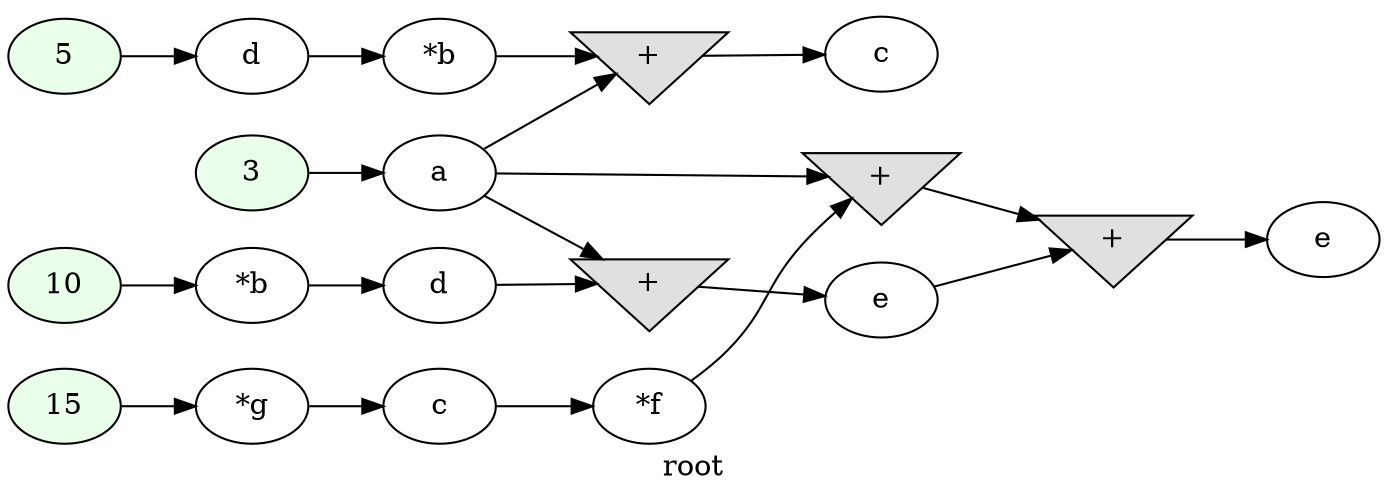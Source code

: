 digraph G
{
rankdir=LR;
label = "root";
	node_000001 [ label = "3", style=filled, fillcolor="#E9FFE9", startingline=8 ]
	node_000002 [ label = "a", startingline=8 ]
	node_000003 [ label = "5", style=filled, fillcolor="#E9FFE9", startingline=10 ]
	node_000004 [ label = "d", startingline=10 ]
	node_000005 [ label = "*b", startingline=11 ]
	node_000006 [ label = "+", shape=invtriangle, style=filled, fillcolor="#E0E0E0", startingline=11 ]
	node_000007 [ label = "c", startingline=11 ]
	node_000008 [ label = "10", style=filled, fillcolor="#E9FFE9", startingline=12 ]
	node_000009 [ label = "*b", startingline=12 ]
	node_000010 [ label = "d", startingline=12 ]
	node_000011 [ label = "+", shape=invtriangle, style=filled, fillcolor="#E0E0E0", startingline=13 ]
	node_000012 [ label = "e", startingline=13 ]
	node_000013 [ label = "15", style=filled, fillcolor="#E9FFE9", startingline=17 ]
	node_000014 [ label = "*g", startingline=17 ]
	node_000015 [ label = "c", startingline=17 ]
	node_000016 [ label = "*f", startingline=18 ]
	node_000017 [ label = "+", shape=invtriangle, style=filled, fillcolor="#E0E0E0", startingline=18 ]
	node_000018 [ label = "+", shape=invtriangle, style=filled, fillcolor="#E0E0E0", startingline=18 ]
	node_000019 [ label = "e", startingline=18 ]
	node_000001 -> node_000002
	node_000002 -> node_000006
	node_000002 -> node_000011
	node_000002 -> node_000017
	node_000003 -> node_000004
	node_000004 -> node_000005
	node_000005 -> node_000006
	node_000006 -> node_000007
	node_000008 -> node_000009
	node_000009 -> node_000010
	node_000010 -> node_000011
	node_000011 -> node_000012
	node_000012 -> node_000018
	node_000013 -> node_000014
	node_000014 -> node_000015
	node_000015 -> node_000016
	node_000016 -> node_000017
	node_000017 -> node_000018
	node_000018 -> node_000019
}
